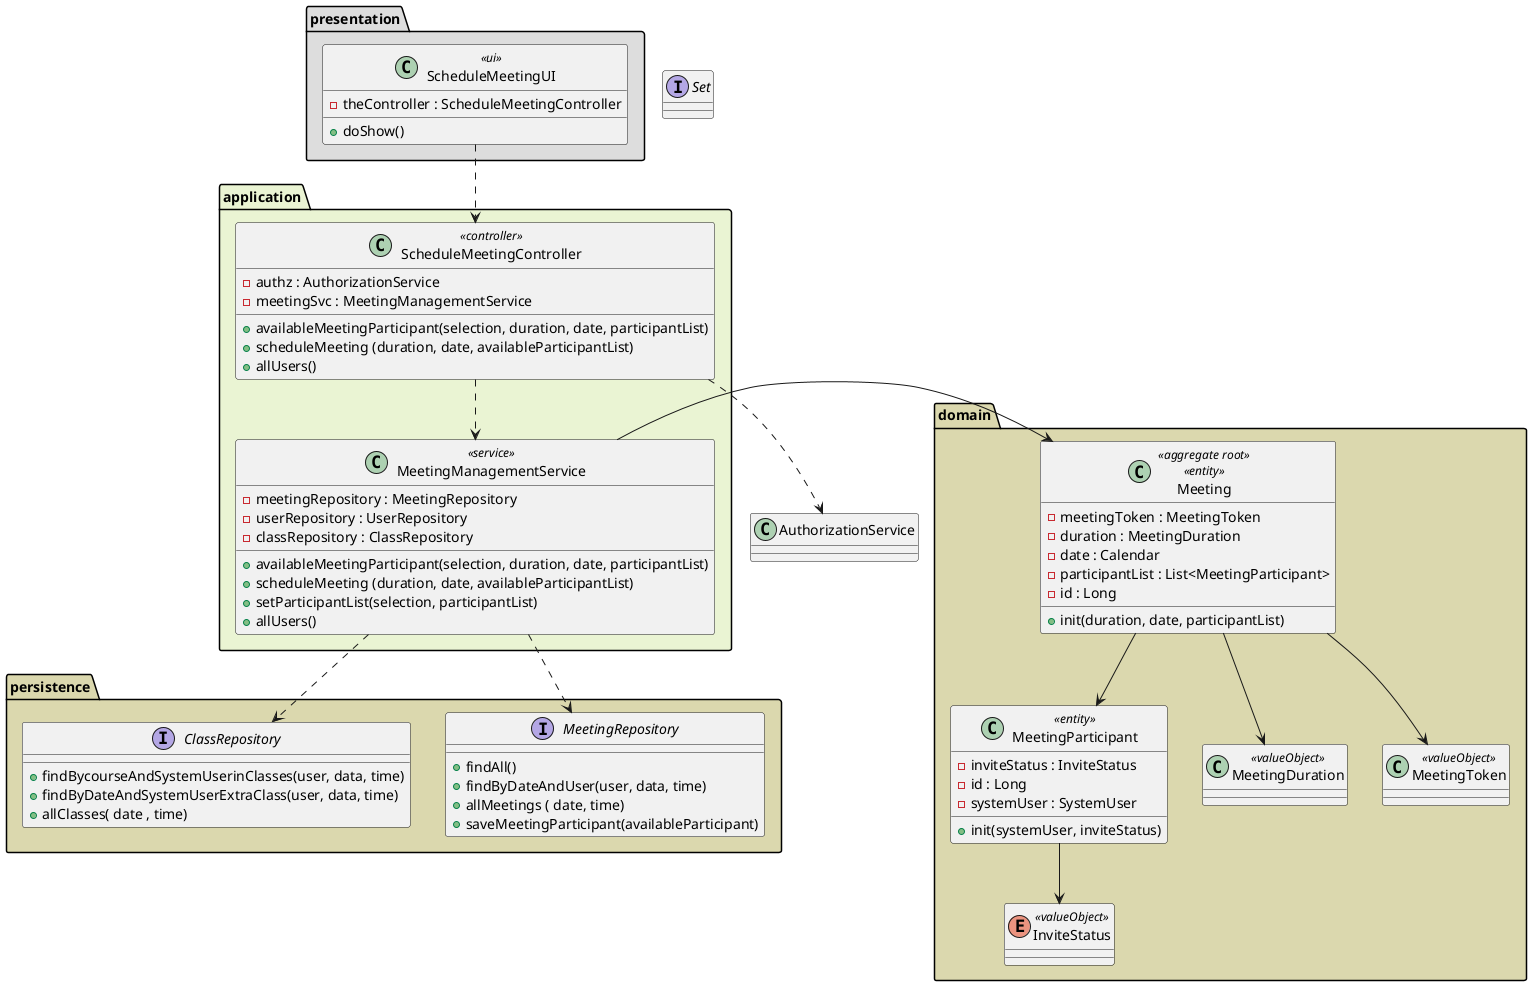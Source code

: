 @startuml
'https://plantuml.com/class-diagram

package "presentation" #DDDDDD{
    class ScheduleMeetingUI <<ui>>{
    - theController : ScheduleMeetingController
    + doShow()
    }
}



package "domain" #dbd8ae{

        class Meeting <<aggregate root>> <<entity>>{
       - meetingToken : MeetingToken
        - duration : MeetingDuration
        - date : Calendar
        - participantList : List<MeetingParticipant>
        - id : Long
        + init(duration, date, participantList)

        }

         class MeetingParticipant <<entity>>{
         - inviteStatus : InviteStatus
         - id : Long
         - systemUser : SystemUser
         + init(systemUser, inviteStatus)
         }

         enum InviteStatus <<valueObject>> {

         }

         class MeetingDuration <<valueObject>> {

         }
          class MeetingToken <<valueObject>> {

          }

}
    package "persistence" #dbd8ae{
       interface MeetingRepository{
       + findAll()
       + findByDateAndUser(user, data, time)
       + allMeetings ( date, time)
       + saveMeetingParticipant(availableParticipant)
       }
       interface ClassRepository{
        + findBycourseAndSystemUserinClasses(user, data, time)
        + findByDateAndSystemUserExtraClass(user, data, time)
        + allClasses( date , time)
        }
    }
package "application" #eaf4d3{
    class ScheduleMeetingController <<controller>>{
        - authz : AuthorizationService
        - meetingSvc : MeetingManagementService
        + availableMeetingParticipant(selection, duration, date, participantList)
        + scheduleMeeting (duration, date, availableParticipantList)
        + allUsers()
    }


    class MeetingManagementService <<service>>{
         - meetingRepository : MeetingRepository
         - userRepository : UserRepository
         - classRepository : ClassRepository
         + availableMeetingParticipant(selection, duration, date, participantList)
         + scheduleMeeting (duration, date, availableParticipantList)
         + setParticipantList(selection, participantList)
         + allUsers()
}


}

interface Set{
}


ScheduleMeetingController .-> AuthorizationService
ScheduleMeetingUI .-> ScheduleMeetingController
ScheduleMeetingController .-> MeetingManagementService




MeetingManagementService -> Meeting
Meeting --> MeetingDuration
Meeting --> MeetingParticipant
MeetingParticipant --> InviteStatus
Meeting --> MeetingToken

MeetingManagementService .-> MeetingRepository
MeetingManagementService .-> ClassRepository




@enduml
